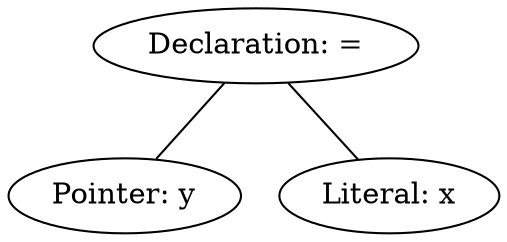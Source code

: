 graph ast {
0.0 [label="Declaration: ="]
1.1 [label="Pointer: y"]
1.2 [label="Literal: x"]

0.0--1.1
0.0--1.2
}